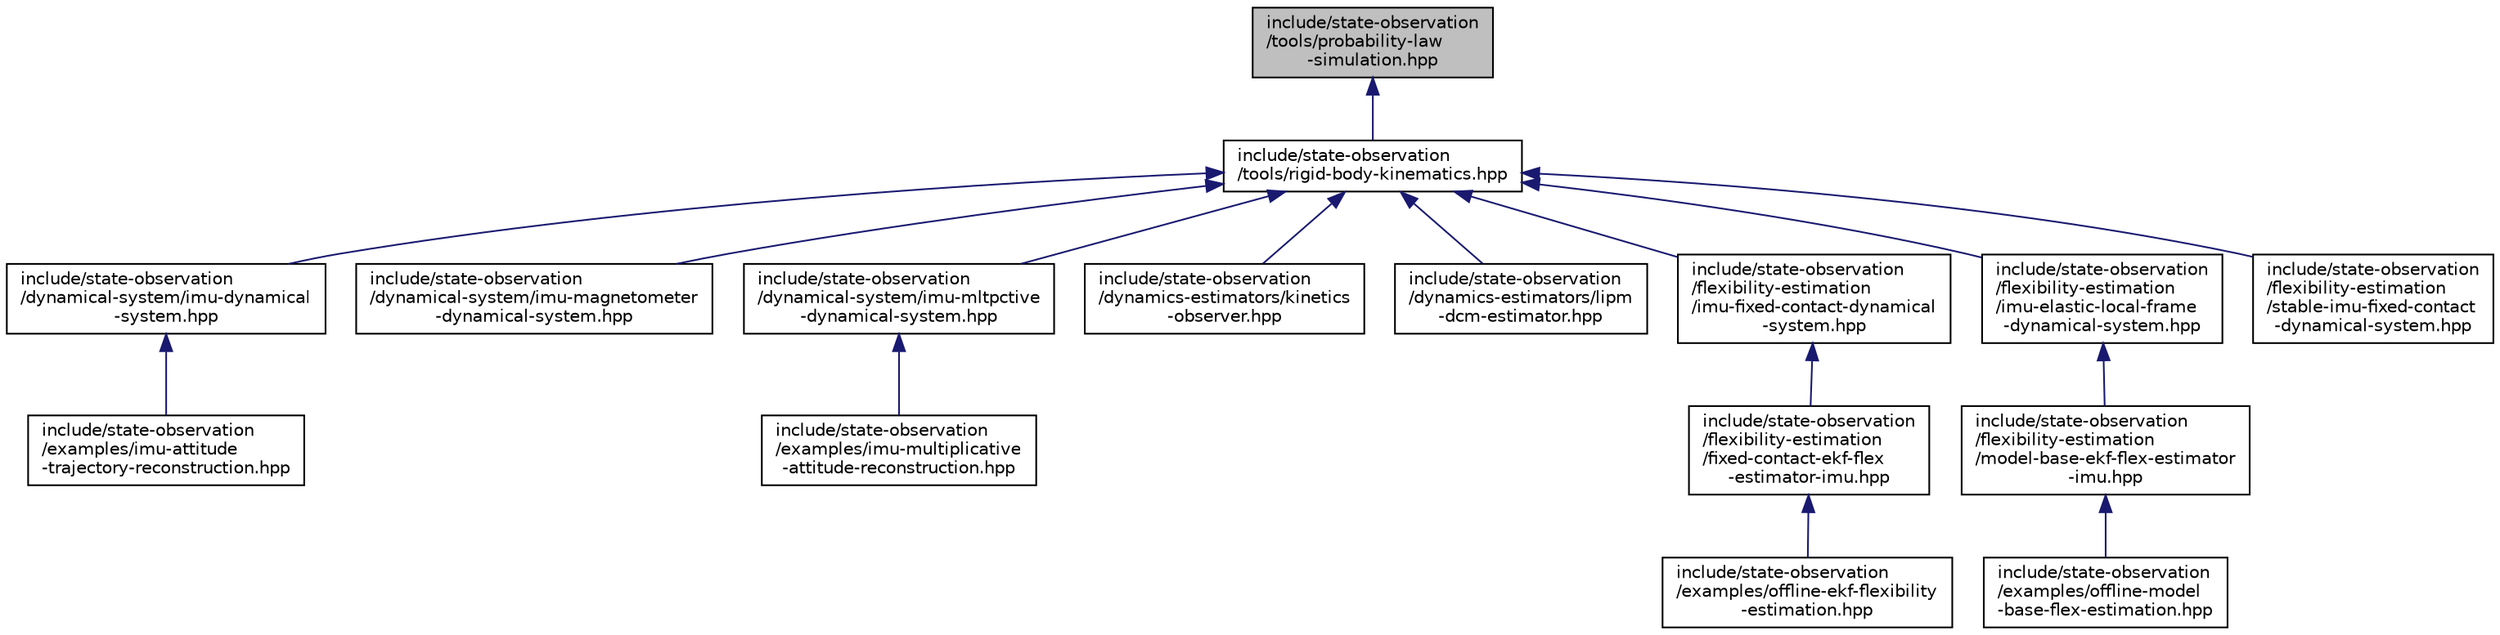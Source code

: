 digraph "include/state-observation/tools/probability-law-simulation.hpp"
{
  edge [fontname="Helvetica",fontsize="10",labelfontname="Helvetica",labelfontsize="10"];
  node [fontname="Helvetica",fontsize="10",shape=record];
  Node15 [label="include/state-observation\l/tools/probability-law\l-simulation.hpp",height=0.2,width=0.4,color="black", fillcolor="grey75", style="filled", fontcolor="black"];
  Node15 -> Node16 [dir="back",color="midnightblue",fontsize="10",style="solid",fontname="Helvetica"];
  Node16 [label="include/state-observation\l/tools/rigid-body-kinematics.hpp",height=0.2,width=0.4,color="black", fillcolor="white", style="filled",URL="$rigid-body-kinematics_8hpp.html",tooltip="Implements integrators for the kinematics, in terms or rotations and translations. "];
  Node16 -> Node17 [dir="back",color="midnightblue",fontsize="10",style="solid",fontname="Helvetica"];
  Node17 [label="include/state-observation\l/dynamical-system/imu-dynamical\l-system.hpp",height=0.2,width=0.4,color="black", fillcolor="white", style="filled",URL="$imu-dynamical-system_8hpp.html",tooltip="The file describes the dynamical system defined by an inertial measurement unit (IMU) fixed on a rigi..."];
  Node17 -> Node18 [dir="back",color="midnightblue",fontsize="10",style="solid",fontname="Helvetica"];
  Node18 [label="include/state-observation\l/examples/imu-attitude\l-trajectory-reconstruction.hpp",height=0.2,width=0.4,color="black", fillcolor="white", style="filled",URL="$imu-attitude-trajectory-reconstruction_8hpp.html",tooltip="Gives an implementation of attitude estimation for IMU reconstruction with or without given input..."];
  Node16 -> Node19 [dir="back",color="midnightblue",fontsize="10",style="solid",fontname="Helvetica"];
  Node19 [label="include/state-observation\l/dynamical-system/imu-magnetometer\l-dynamical-system.hpp",height=0.2,width=0.4,color="black", fillcolor="white", style="filled",URL="$imu-magnetometer-dynamical-system_8hpp.html",tooltip="The file describes the dynamical system defined by an inertial measurement unit (IMU) fixed on a rigi..."];
  Node16 -> Node20 [dir="back",color="midnightblue",fontsize="10",style="solid",fontname="Helvetica"];
  Node20 [label="include/state-observation\l/dynamical-system/imu-mltpctive\l-dynamical-system.hpp",height=0.2,width=0.4,color="black", fillcolor="white", style="filled",URL="$imu-mltpctive-dynamical-system_8hpp.html"];
  Node20 -> Node21 [dir="back",color="midnightblue",fontsize="10",style="solid",fontname="Helvetica"];
  Node21 [label="include/state-observation\l/examples/imu-multiplicative\l-attitude-reconstruction.hpp",height=0.2,width=0.4,color="black", fillcolor="white", style="filled",URL="$imu-multiplicative-attitude-reconstruction_8hpp.html"];
  Node16 -> Node22 [dir="back",color="midnightblue",fontsize="10",style="solid",fontname="Helvetica"];
  Node22 [label="include/state-observation\l/dynamics-estimators/kinetics\l-observer.hpp",height=0.2,width=0.4,color="black", fillcolor="white", style="filled",URL="$kinetics-observer_8hpp.html",tooltip="Unified Kinetics estimator. "];
  Node16 -> Node23 [dir="back",color="midnightblue",fontsize="10",style="solid",fontname="Helvetica"];
  Node23 [label="include/state-observation\l/dynamics-estimators/lipm\l-dcm-estimator.hpp",height=0.2,width=0.4,color="black", fillcolor="white", style="filled",URL="$lipm-dcm-estimator_8hpp.html",tooltip="Filtering of divergent component of motion (DCM) and estimation of a bias betweeen the DCM and the co..."];
  Node16 -> Node24 [dir="back",color="midnightblue",fontsize="10",style="solid",fontname="Helvetica"];
  Node24 [label="include/state-observation\l/flexibility-estimation\l/imu-fixed-contact-dynamical\l-system.hpp",height=0.2,width=0.4,color="black", fillcolor="white", style="filled",URL="$imu-fixed-contact-dynamical-system_8hpp.html",tooltip="Definitions of the dynamical system of a robot flexibility with an IMU sensor. "];
  Node24 -> Node25 [dir="back",color="midnightblue",fontsize="10",style="solid",fontname="Helvetica"];
  Node25 [label="include/state-observation\l/flexibility-estimation\l/fixed-contact-ekf-flex\l-estimator-imu.hpp",height=0.2,width=0.4,color="black", fillcolor="white", style="filled",URL="$fixed-contact-ekf-flex-estimator-imu_8hpp.html",tooltip="Declares the class of the estimation of the flexibility using an extended Kalman filter and a fixed c..."];
  Node25 -> Node26 [dir="back",color="midnightblue",fontsize="10",style="solid",fontname="Helvetica"];
  Node26 [label="include/state-observation\l/examples/offline-ekf-flexibility\l-estimation.hpp",height=0.2,width=0.4,color="black", fillcolor="white", style="filled",URL="$offline-ekf-flexibility-estimation_8hpp.html",tooltip="Gives an implementation of flexibility estimation for IMU reconstruction with or without given input ..."];
  Node16 -> Node27 [dir="back",color="midnightblue",fontsize="10",style="solid",fontname="Helvetica"];
  Node27 [label="include/state-observation\l/flexibility-estimation\l/imu-elastic-local-frame\l-dynamical-system.hpp",height=0.2,width=0.4,color="black", fillcolor="white", style="filled",URL="$imu-elastic-local-frame-dynamical-system_8hpp.html"];
  Node27 -> Node28 [dir="back",color="midnightblue",fontsize="10",style="solid",fontname="Helvetica"];
  Node28 [label="include/state-observation\l/flexibility-estimation\l/model-base-ekf-flex-estimator\l-imu.hpp",height=0.2,width=0.4,color="black", fillcolor="white", style="filled",URL="$model-base-ekf-flex-estimator-imu_8hpp.html",tooltip="Declares the class of the estimation of the flexibility using an extended Kalman filter and a fixed c..."];
  Node28 -> Node29 [dir="back",color="midnightblue",fontsize="10",style="solid",fontname="Helvetica"];
  Node29 [label="include/state-observation\l/examples/offline-model\l-base-flex-estimation.hpp",height=0.2,width=0.4,color="black", fillcolor="white", style="filled",URL="$offline-model-base-flex-estimation_8hpp.html"];
  Node16 -> Node30 [dir="back",color="midnightblue",fontsize="10",style="solid",fontname="Helvetica"];
  Node30 [label="include/state-observation\l/flexibility-estimation\l/stable-imu-fixed-contact\l-dynamical-system.hpp",height=0.2,width=0.4,color="black", fillcolor="white", style="filled",URL="$stable-imu-fixed-contact-dynamical-system_8hpp.html"];
}
